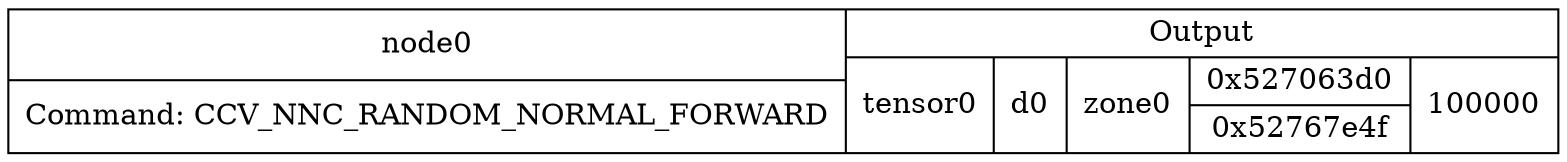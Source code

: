 digraph G {
compound=true;
node0 [shape=record,label="{node0|Command: CCV_NNC_RANDOM_NORMAL_FORWARD}|{Output|{tensor0|d0|zone0|{0x527063d0|0x52767e4f}|100000}}"];
}
